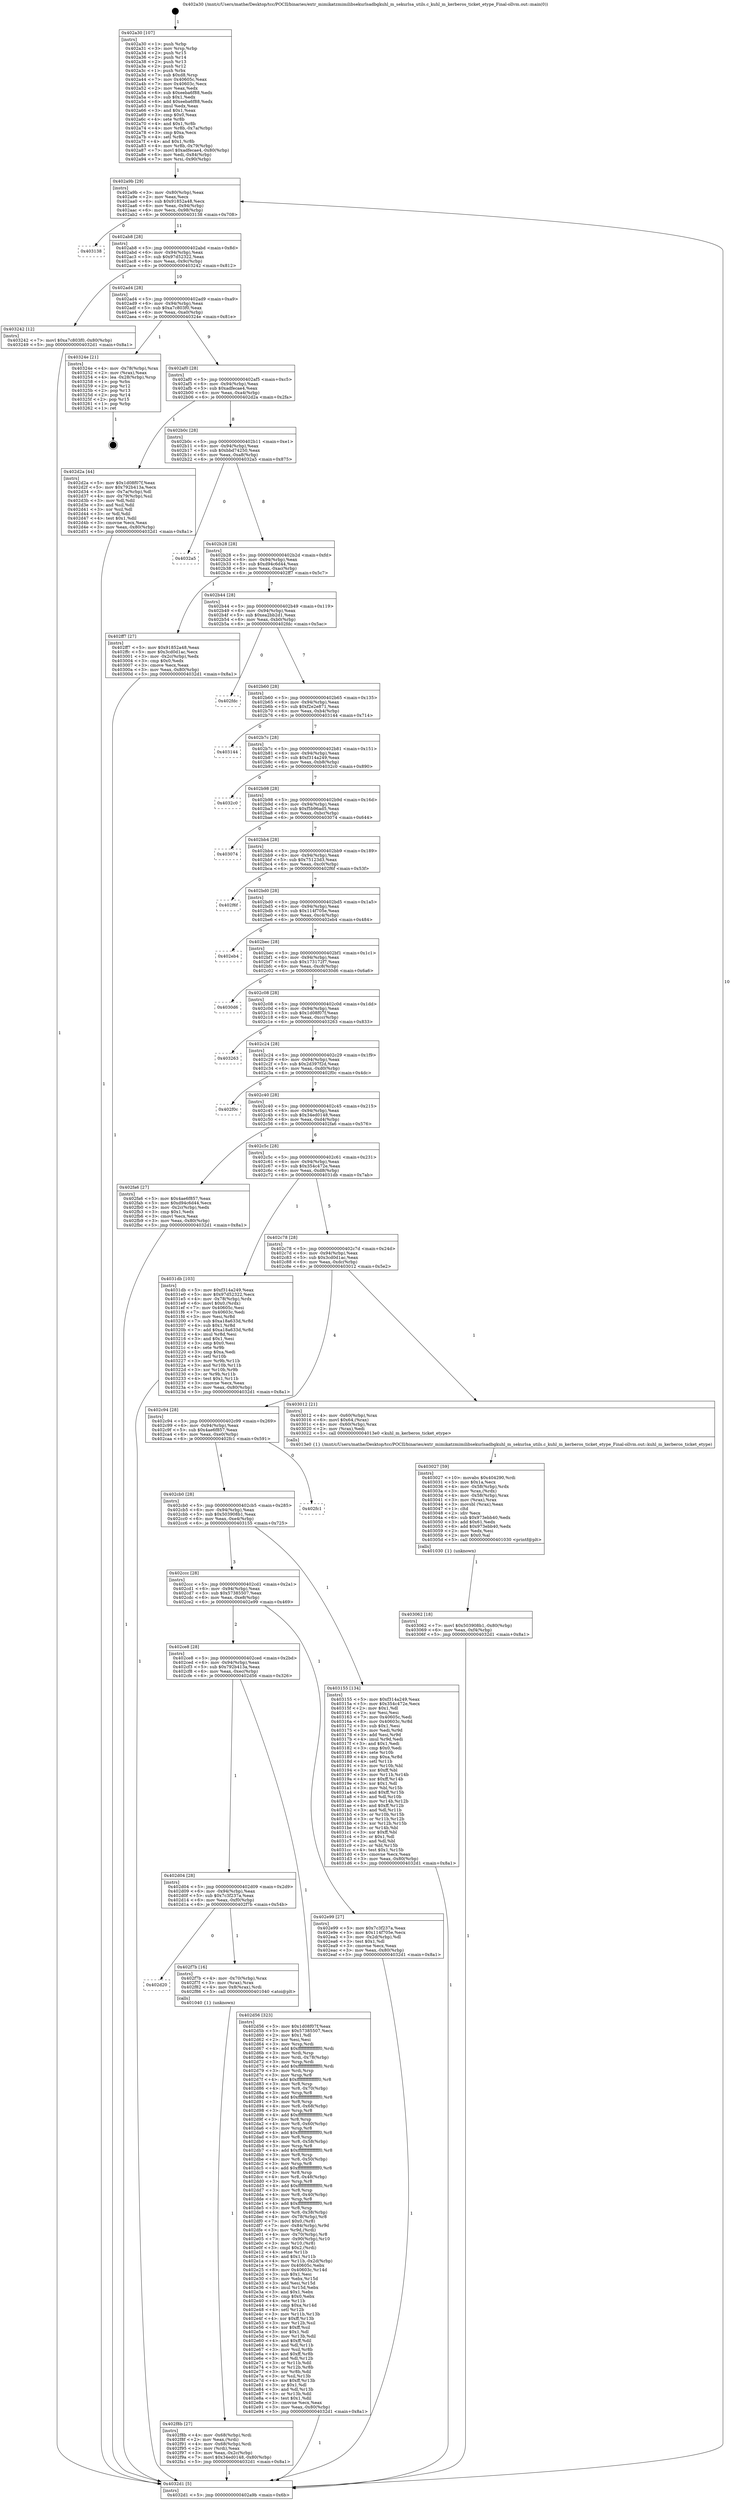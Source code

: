 digraph "0x402a30" {
  label = "0x402a30 (/mnt/c/Users/mathe/Desktop/tcc/POCII/binaries/extr_mimikatzmimilibsekurlsadbgkuhl_m_sekurlsa_utils.c_kuhl_m_kerberos_ticket_etype_Final-ollvm.out::main(0))"
  labelloc = "t"
  node[shape=record]

  Entry [label="",width=0.3,height=0.3,shape=circle,fillcolor=black,style=filled]
  "0x402a9b" [label="{
     0x402a9b [29]\l
     | [instrs]\l
     &nbsp;&nbsp;0x402a9b \<+3\>: mov -0x80(%rbp),%eax\l
     &nbsp;&nbsp;0x402a9e \<+2\>: mov %eax,%ecx\l
     &nbsp;&nbsp;0x402aa0 \<+6\>: sub $0x91852a48,%ecx\l
     &nbsp;&nbsp;0x402aa6 \<+6\>: mov %eax,-0x94(%rbp)\l
     &nbsp;&nbsp;0x402aac \<+6\>: mov %ecx,-0x98(%rbp)\l
     &nbsp;&nbsp;0x402ab2 \<+6\>: je 0000000000403138 \<main+0x708\>\l
  }"]
  "0x403138" [label="{
     0x403138\l
  }", style=dashed]
  "0x402ab8" [label="{
     0x402ab8 [28]\l
     | [instrs]\l
     &nbsp;&nbsp;0x402ab8 \<+5\>: jmp 0000000000402abd \<main+0x8d\>\l
     &nbsp;&nbsp;0x402abd \<+6\>: mov -0x94(%rbp),%eax\l
     &nbsp;&nbsp;0x402ac3 \<+5\>: sub $0x97d52322,%eax\l
     &nbsp;&nbsp;0x402ac8 \<+6\>: mov %eax,-0x9c(%rbp)\l
     &nbsp;&nbsp;0x402ace \<+6\>: je 0000000000403242 \<main+0x812\>\l
  }"]
  Exit [label="",width=0.3,height=0.3,shape=circle,fillcolor=black,style=filled,peripheries=2]
  "0x403242" [label="{
     0x403242 [12]\l
     | [instrs]\l
     &nbsp;&nbsp;0x403242 \<+7\>: movl $0xa7c803f0,-0x80(%rbp)\l
     &nbsp;&nbsp;0x403249 \<+5\>: jmp 00000000004032d1 \<main+0x8a1\>\l
  }"]
  "0x402ad4" [label="{
     0x402ad4 [28]\l
     | [instrs]\l
     &nbsp;&nbsp;0x402ad4 \<+5\>: jmp 0000000000402ad9 \<main+0xa9\>\l
     &nbsp;&nbsp;0x402ad9 \<+6\>: mov -0x94(%rbp),%eax\l
     &nbsp;&nbsp;0x402adf \<+5\>: sub $0xa7c803f0,%eax\l
     &nbsp;&nbsp;0x402ae4 \<+6\>: mov %eax,-0xa0(%rbp)\l
     &nbsp;&nbsp;0x402aea \<+6\>: je 000000000040324e \<main+0x81e\>\l
  }"]
  "0x403062" [label="{
     0x403062 [18]\l
     | [instrs]\l
     &nbsp;&nbsp;0x403062 \<+7\>: movl $0x503908b1,-0x80(%rbp)\l
     &nbsp;&nbsp;0x403069 \<+6\>: mov %eax,-0xf4(%rbp)\l
     &nbsp;&nbsp;0x40306f \<+5\>: jmp 00000000004032d1 \<main+0x8a1\>\l
  }"]
  "0x40324e" [label="{
     0x40324e [21]\l
     | [instrs]\l
     &nbsp;&nbsp;0x40324e \<+4\>: mov -0x78(%rbp),%rax\l
     &nbsp;&nbsp;0x403252 \<+2\>: mov (%rax),%eax\l
     &nbsp;&nbsp;0x403254 \<+4\>: lea -0x28(%rbp),%rsp\l
     &nbsp;&nbsp;0x403258 \<+1\>: pop %rbx\l
     &nbsp;&nbsp;0x403259 \<+2\>: pop %r12\l
     &nbsp;&nbsp;0x40325b \<+2\>: pop %r13\l
     &nbsp;&nbsp;0x40325d \<+2\>: pop %r14\l
     &nbsp;&nbsp;0x40325f \<+2\>: pop %r15\l
     &nbsp;&nbsp;0x403261 \<+1\>: pop %rbp\l
     &nbsp;&nbsp;0x403262 \<+1\>: ret\l
  }"]
  "0x402af0" [label="{
     0x402af0 [28]\l
     | [instrs]\l
     &nbsp;&nbsp;0x402af0 \<+5\>: jmp 0000000000402af5 \<main+0xc5\>\l
     &nbsp;&nbsp;0x402af5 \<+6\>: mov -0x94(%rbp),%eax\l
     &nbsp;&nbsp;0x402afb \<+5\>: sub $0xadfecae4,%eax\l
     &nbsp;&nbsp;0x402b00 \<+6\>: mov %eax,-0xa4(%rbp)\l
     &nbsp;&nbsp;0x402b06 \<+6\>: je 0000000000402d2a \<main+0x2fa\>\l
  }"]
  "0x403027" [label="{
     0x403027 [59]\l
     | [instrs]\l
     &nbsp;&nbsp;0x403027 \<+10\>: movabs $0x404290,%rdi\l
     &nbsp;&nbsp;0x403031 \<+5\>: mov $0x1a,%ecx\l
     &nbsp;&nbsp;0x403036 \<+4\>: mov -0x58(%rbp),%rdx\l
     &nbsp;&nbsp;0x40303a \<+3\>: mov %rax,(%rdx)\l
     &nbsp;&nbsp;0x40303d \<+4\>: mov -0x58(%rbp),%rax\l
     &nbsp;&nbsp;0x403041 \<+3\>: mov (%rax),%rax\l
     &nbsp;&nbsp;0x403044 \<+3\>: movsbl (%rax),%eax\l
     &nbsp;&nbsp;0x403047 \<+1\>: cltd\l
     &nbsp;&nbsp;0x403048 \<+2\>: idiv %ecx\l
     &nbsp;&nbsp;0x40304a \<+6\>: sub $0x973ebb40,%edx\l
     &nbsp;&nbsp;0x403050 \<+3\>: add $0x61,%edx\l
     &nbsp;&nbsp;0x403053 \<+6\>: add $0x973ebb40,%edx\l
     &nbsp;&nbsp;0x403059 \<+2\>: mov %edx,%esi\l
     &nbsp;&nbsp;0x40305b \<+2\>: mov $0x0,%al\l
     &nbsp;&nbsp;0x40305d \<+5\>: call 0000000000401030 \<printf@plt\>\l
     | [calls]\l
     &nbsp;&nbsp;0x401030 \{1\} (unknown)\l
  }"]
  "0x402d2a" [label="{
     0x402d2a [44]\l
     | [instrs]\l
     &nbsp;&nbsp;0x402d2a \<+5\>: mov $0x1d08f07f,%eax\l
     &nbsp;&nbsp;0x402d2f \<+5\>: mov $0x792b413a,%ecx\l
     &nbsp;&nbsp;0x402d34 \<+3\>: mov -0x7a(%rbp),%dl\l
     &nbsp;&nbsp;0x402d37 \<+4\>: mov -0x79(%rbp),%sil\l
     &nbsp;&nbsp;0x402d3b \<+3\>: mov %dl,%dil\l
     &nbsp;&nbsp;0x402d3e \<+3\>: and %sil,%dil\l
     &nbsp;&nbsp;0x402d41 \<+3\>: xor %sil,%dl\l
     &nbsp;&nbsp;0x402d44 \<+3\>: or %dl,%dil\l
     &nbsp;&nbsp;0x402d47 \<+4\>: test $0x1,%dil\l
     &nbsp;&nbsp;0x402d4b \<+3\>: cmovne %ecx,%eax\l
     &nbsp;&nbsp;0x402d4e \<+3\>: mov %eax,-0x80(%rbp)\l
     &nbsp;&nbsp;0x402d51 \<+5\>: jmp 00000000004032d1 \<main+0x8a1\>\l
  }"]
  "0x402b0c" [label="{
     0x402b0c [28]\l
     | [instrs]\l
     &nbsp;&nbsp;0x402b0c \<+5\>: jmp 0000000000402b11 \<main+0xe1\>\l
     &nbsp;&nbsp;0x402b11 \<+6\>: mov -0x94(%rbp),%eax\l
     &nbsp;&nbsp;0x402b17 \<+5\>: sub $0xbbd74250,%eax\l
     &nbsp;&nbsp;0x402b1c \<+6\>: mov %eax,-0xa8(%rbp)\l
     &nbsp;&nbsp;0x402b22 \<+6\>: je 00000000004032a5 \<main+0x875\>\l
  }"]
  "0x4032d1" [label="{
     0x4032d1 [5]\l
     | [instrs]\l
     &nbsp;&nbsp;0x4032d1 \<+5\>: jmp 0000000000402a9b \<main+0x6b\>\l
  }"]
  "0x402a30" [label="{
     0x402a30 [107]\l
     | [instrs]\l
     &nbsp;&nbsp;0x402a30 \<+1\>: push %rbp\l
     &nbsp;&nbsp;0x402a31 \<+3\>: mov %rsp,%rbp\l
     &nbsp;&nbsp;0x402a34 \<+2\>: push %r15\l
     &nbsp;&nbsp;0x402a36 \<+2\>: push %r14\l
     &nbsp;&nbsp;0x402a38 \<+2\>: push %r13\l
     &nbsp;&nbsp;0x402a3a \<+2\>: push %r12\l
     &nbsp;&nbsp;0x402a3c \<+1\>: push %rbx\l
     &nbsp;&nbsp;0x402a3d \<+7\>: sub $0xd8,%rsp\l
     &nbsp;&nbsp;0x402a44 \<+7\>: mov 0x40605c,%eax\l
     &nbsp;&nbsp;0x402a4b \<+7\>: mov 0x40603c,%ecx\l
     &nbsp;&nbsp;0x402a52 \<+2\>: mov %eax,%edx\l
     &nbsp;&nbsp;0x402a54 \<+6\>: sub $0xeeba6f88,%edx\l
     &nbsp;&nbsp;0x402a5a \<+3\>: sub $0x1,%edx\l
     &nbsp;&nbsp;0x402a5d \<+6\>: add $0xeeba6f88,%edx\l
     &nbsp;&nbsp;0x402a63 \<+3\>: imul %edx,%eax\l
     &nbsp;&nbsp;0x402a66 \<+3\>: and $0x1,%eax\l
     &nbsp;&nbsp;0x402a69 \<+3\>: cmp $0x0,%eax\l
     &nbsp;&nbsp;0x402a6c \<+4\>: sete %r8b\l
     &nbsp;&nbsp;0x402a70 \<+4\>: and $0x1,%r8b\l
     &nbsp;&nbsp;0x402a74 \<+4\>: mov %r8b,-0x7a(%rbp)\l
     &nbsp;&nbsp;0x402a78 \<+3\>: cmp $0xa,%ecx\l
     &nbsp;&nbsp;0x402a7b \<+4\>: setl %r8b\l
     &nbsp;&nbsp;0x402a7f \<+4\>: and $0x1,%r8b\l
     &nbsp;&nbsp;0x402a83 \<+4\>: mov %r8b,-0x79(%rbp)\l
     &nbsp;&nbsp;0x402a87 \<+7\>: movl $0xadfecae4,-0x80(%rbp)\l
     &nbsp;&nbsp;0x402a8e \<+6\>: mov %edi,-0x84(%rbp)\l
     &nbsp;&nbsp;0x402a94 \<+7\>: mov %rsi,-0x90(%rbp)\l
  }"]
  "0x402f8b" [label="{
     0x402f8b [27]\l
     | [instrs]\l
     &nbsp;&nbsp;0x402f8b \<+4\>: mov -0x68(%rbp),%rdi\l
     &nbsp;&nbsp;0x402f8f \<+2\>: mov %eax,(%rdi)\l
     &nbsp;&nbsp;0x402f91 \<+4\>: mov -0x68(%rbp),%rdi\l
     &nbsp;&nbsp;0x402f95 \<+2\>: mov (%rdi),%eax\l
     &nbsp;&nbsp;0x402f97 \<+3\>: mov %eax,-0x2c(%rbp)\l
     &nbsp;&nbsp;0x402f9a \<+7\>: movl $0x34ed0148,-0x80(%rbp)\l
     &nbsp;&nbsp;0x402fa1 \<+5\>: jmp 00000000004032d1 \<main+0x8a1\>\l
  }"]
  "0x4032a5" [label="{
     0x4032a5\l
  }", style=dashed]
  "0x402b28" [label="{
     0x402b28 [28]\l
     | [instrs]\l
     &nbsp;&nbsp;0x402b28 \<+5\>: jmp 0000000000402b2d \<main+0xfd\>\l
     &nbsp;&nbsp;0x402b2d \<+6\>: mov -0x94(%rbp),%eax\l
     &nbsp;&nbsp;0x402b33 \<+5\>: sub $0xd94c6d44,%eax\l
     &nbsp;&nbsp;0x402b38 \<+6\>: mov %eax,-0xac(%rbp)\l
     &nbsp;&nbsp;0x402b3e \<+6\>: je 0000000000402ff7 \<main+0x5c7\>\l
  }"]
  "0x402d20" [label="{
     0x402d20\l
  }", style=dashed]
  "0x402ff7" [label="{
     0x402ff7 [27]\l
     | [instrs]\l
     &nbsp;&nbsp;0x402ff7 \<+5\>: mov $0x91852a48,%eax\l
     &nbsp;&nbsp;0x402ffc \<+5\>: mov $0x3cd0d1ac,%ecx\l
     &nbsp;&nbsp;0x403001 \<+3\>: mov -0x2c(%rbp),%edx\l
     &nbsp;&nbsp;0x403004 \<+3\>: cmp $0x0,%edx\l
     &nbsp;&nbsp;0x403007 \<+3\>: cmove %ecx,%eax\l
     &nbsp;&nbsp;0x40300a \<+3\>: mov %eax,-0x80(%rbp)\l
     &nbsp;&nbsp;0x40300d \<+5\>: jmp 00000000004032d1 \<main+0x8a1\>\l
  }"]
  "0x402b44" [label="{
     0x402b44 [28]\l
     | [instrs]\l
     &nbsp;&nbsp;0x402b44 \<+5\>: jmp 0000000000402b49 \<main+0x119\>\l
     &nbsp;&nbsp;0x402b49 \<+6\>: mov -0x94(%rbp),%eax\l
     &nbsp;&nbsp;0x402b4f \<+5\>: sub $0xea2bb2d1,%eax\l
     &nbsp;&nbsp;0x402b54 \<+6\>: mov %eax,-0xb0(%rbp)\l
     &nbsp;&nbsp;0x402b5a \<+6\>: je 0000000000402fdc \<main+0x5ac\>\l
  }"]
  "0x402f7b" [label="{
     0x402f7b [16]\l
     | [instrs]\l
     &nbsp;&nbsp;0x402f7b \<+4\>: mov -0x70(%rbp),%rax\l
     &nbsp;&nbsp;0x402f7f \<+3\>: mov (%rax),%rax\l
     &nbsp;&nbsp;0x402f82 \<+4\>: mov 0x8(%rax),%rdi\l
     &nbsp;&nbsp;0x402f86 \<+5\>: call 0000000000401040 \<atoi@plt\>\l
     | [calls]\l
     &nbsp;&nbsp;0x401040 \{1\} (unknown)\l
  }"]
  "0x402fdc" [label="{
     0x402fdc\l
  }", style=dashed]
  "0x402b60" [label="{
     0x402b60 [28]\l
     | [instrs]\l
     &nbsp;&nbsp;0x402b60 \<+5\>: jmp 0000000000402b65 \<main+0x135\>\l
     &nbsp;&nbsp;0x402b65 \<+6\>: mov -0x94(%rbp),%eax\l
     &nbsp;&nbsp;0x402b6b \<+5\>: sub $0xf2e2e871,%eax\l
     &nbsp;&nbsp;0x402b70 \<+6\>: mov %eax,-0xb4(%rbp)\l
     &nbsp;&nbsp;0x402b76 \<+6\>: je 0000000000403144 \<main+0x714\>\l
  }"]
  "0x402d04" [label="{
     0x402d04 [28]\l
     | [instrs]\l
     &nbsp;&nbsp;0x402d04 \<+5\>: jmp 0000000000402d09 \<main+0x2d9\>\l
     &nbsp;&nbsp;0x402d09 \<+6\>: mov -0x94(%rbp),%eax\l
     &nbsp;&nbsp;0x402d0f \<+5\>: sub $0x7c3f237a,%eax\l
     &nbsp;&nbsp;0x402d14 \<+6\>: mov %eax,-0xf0(%rbp)\l
     &nbsp;&nbsp;0x402d1a \<+6\>: je 0000000000402f7b \<main+0x54b\>\l
  }"]
  "0x403144" [label="{
     0x403144\l
  }", style=dashed]
  "0x402b7c" [label="{
     0x402b7c [28]\l
     | [instrs]\l
     &nbsp;&nbsp;0x402b7c \<+5\>: jmp 0000000000402b81 \<main+0x151\>\l
     &nbsp;&nbsp;0x402b81 \<+6\>: mov -0x94(%rbp),%eax\l
     &nbsp;&nbsp;0x402b87 \<+5\>: sub $0xf314a249,%eax\l
     &nbsp;&nbsp;0x402b8c \<+6\>: mov %eax,-0xb8(%rbp)\l
     &nbsp;&nbsp;0x402b92 \<+6\>: je 00000000004032c0 \<main+0x890\>\l
  }"]
  "0x402d56" [label="{
     0x402d56 [323]\l
     | [instrs]\l
     &nbsp;&nbsp;0x402d56 \<+5\>: mov $0x1d08f07f,%eax\l
     &nbsp;&nbsp;0x402d5b \<+5\>: mov $0x57385507,%ecx\l
     &nbsp;&nbsp;0x402d60 \<+2\>: mov $0x1,%dl\l
     &nbsp;&nbsp;0x402d62 \<+2\>: xor %esi,%esi\l
     &nbsp;&nbsp;0x402d64 \<+3\>: mov %rsp,%rdi\l
     &nbsp;&nbsp;0x402d67 \<+4\>: add $0xfffffffffffffff0,%rdi\l
     &nbsp;&nbsp;0x402d6b \<+3\>: mov %rdi,%rsp\l
     &nbsp;&nbsp;0x402d6e \<+4\>: mov %rdi,-0x78(%rbp)\l
     &nbsp;&nbsp;0x402d72 \<+3\>: mov %rsp,%rdi\l
     &nbsp;&nbsp;0x402d75 \<+4\>: add $0xfffffffffffffff0,%rdi\l
     &nbsp;&nbsp;0x402d79 \<+3\>: mov %rdi,%rsp\l
     &nbsp;&nbsp;0x402d7c \<+3\>: mov %rsp,%r8\l
     &nbsp;&nbsp;0x402d7f \<+4\>: add $0xfffffffffffffff0,%r8\l
     &nbsp;&nbsp;0x402d83 \<+3\>: mov %r8,%rsp\l
     &nbsp;&nbsp;0x402d86 \<+4\>: mov %r8,-0x70(%rbp)\l
     &nbsp;&nbsp;0x402d8a \<+3\>: mov %rsp,%r8\l
     &nbsp;&nbsp;0x402d8d \<+4\>: add $0xfffffffffffffff0,%r8\l
     &nbsp;&nbsp;0x402d91 \<+3\>: mov %r8,%rsp\l
     &nbsp;&nbsp;0x402d94 \<+4\>: mov %r8,-0x68(%rbp)\l
     &nbsp;&nbsp;0x402d98 \<+3\>: mov %rsp,%r8\l
     &nbsp;&nbsp;0x402d9b \<+4\>: add $0xfffffffffffffff0,%r8\l
     &nbsp;&nbsp;0x402d9f \<+3\>: mov %r8,%rsp\l
     &nbsp;&nbsp;0x402da2 \<+4\>: mov %r8,-0x60(%rbp)\l
     &nbsp;&nbsp;0x402da6 \<+3\>: mov %rsp,%r8\l
     &nbsp;&nbsp;0x402da9 \<+4\>: add $0xfffffffffffffff0,%r8\l
     &nbsp;&nbsp;0x402dad \<+3\>: mov %r8,%rsp\l
     &nbsp;&nbsp;0x402db0 \<+4\>: mov %r8,-0x58(%rbp)\l
     &nbsp;&nbsp;0x402db4 \<+3\>: mov %rsp,%r8\l
     &nbsp;&nbsp;0x402db7 \<+4\>: add $0xfffffffffffffff0,%r8\l
     &nbsp;&nbsp;0x402dbb \<+3\>: mov %r8,%rsp\l
     &nbsp;&nbsp;0x402dbe \<+4\>: mov %r8,-0x50(%rbp)\l
     &nbsp;&nbsp;0x402dc2 \<+3\>: mov %rsp,%r8\l
     &nbsp;&nbsp;0x402dc5 \<+4\>: add $0xfffffffffffffff0,%r8\l
     &nbsp;&nbsp;0x402dc9 \<+3\>: mov %r8,%rsp\l
     &nbsp;&nbsp;0x402dcc \<+4\>: mov %r8,-0x48(%rbp)\l
     &nbsp;&nbsp;0x402dd0 \<+3\>: mov %rsp,%r8\l
     &nbsp;&nbsp;0x402dd3 \<+4\>: add $0xfffffffffffffff0,%r8\l
     &nbsp;&nbsp;0x402dd7 \<+3\>: mov %r8,%rsp\l
     &nbsp;&nbsp;0x402dda \<+4\>: mov %r8,-0x40(%rbp)\l
     &nbsp;&nbsp;0x402dde \<+3\>: mov %rsp,%r8\l
     &nbsp;&nbsp;0x402de1 \<+4\>: add $0xfffffffffffffff0,%r8\l
     &nbsp;&nbsp;0x402de5 \<+3\>: mov %r8,%rsp\l
     &nbsp;&nbsp;0x402de8 \<+4\>: mov %r8,-0x38(%rbp)\l
     &nbsp;&nbsp;0x402dec \<+4\>: mov -0x78(%rbp),%r8\l
     &nbsp;&nbsp;0x402df0 \<+7\>: movl $0x0,(%r8)\l
     &nbsp;&nbsp;0x402df7 \<+7\>: mov -0x84(%rbp),%r9d\l
     &nbsp;&nbsp;0x402dfe \<+3\>: mov %r9d,(%rdi)\l
     &nbsp;&nbsp;0x402e01 \<+4\>: mov -0x70(%rbp),%r8\l
     &nbsp;&nbsp;0x402e05 \<+7\>: mov -0x90(%rbp),%r10\l
     &nbsp;&nbsp;0x402e0c \<+3\>: mov %r10,(%r8)\l
     &nbsp;&nbsp;0x402e0f \<+3\>: cmpl $0x2,(%rdi)\l
     &nbsp;&nbsp;0x402e12 \<+4\>: setne %r11b\l
     &nbsp;&nbsp;0x402e16 \<+4\>: and $0x1,%r11b\l
     &nbsp;&nbsp;0x402e1a \<+4\>: mov %r11b,-0x2d(%rbp)\l
     &nbsp;&nbsp;0x402e1e \<+7\>: mov 0x40605c,%ebx\l
     &nbsp;&nbsp;0x402e25 \<+8\>: mov 0x40603c,%r14d\l
     &nbsp;&nbsp;0x402e2d \<+3\>: sub $0x1,%esi\l
     &nbsp;&nbsp;0x402e30 \<+3\>: mov %ebx,%r15d\l
     &nbsp;&nbsp;0x402e33 \<+3\>: add %esi,%r15d\l
     &nbsp;&nbsp;0x402e36 \<+4\>: imul %r15d,%ebx\l
     &nbsp;&nbsp;0x402e3a \<+3\>: and $0x1,%ebx\l
     &nbsp;&nbsp;0x402e3d \<+3\>: cmp $0x0,%ebx\l
     &nbsp;&nbsp;0x402e40 \<+4\>: sete %r11b\l
     &nbsp;&nbsp;0x402e44 \<+4\>: cmp $0xa,%r14d\l
     &nbsp;&nbsp;0x402e48 \<+4\>: setl %r12b\l
     &nbsp;&nbsp;0x402e4c \<+3\>: mov %r11b,%r13b\l
     &nbsp;&nbsp;0x402e4f \<+4\>: xor $0xff,%r13b\l
     &nbsp;&nbsp;0x402e53 \<+3\>: mov %r12b,%sil\l
     &nbsp;&nbsp;0x402e56 \<+4\>: xor $0xff,%sil\l
     &nbsp;&nbsp;0x402e5a \<+3\>: xor $0x1,%dl\l
     &nbsp;&nbsp;0x402e5d \<+3\>: mov %r13b,%dil\l
     &nbsp;&nbsp;0x402e60 \<+4\>: and $0xff,%dil\l
     &nbsp;&nbsp;0x402e64 \<+3\>: and %dl,%r11b\l
     &nbsp;&nbsp;0x402e67 \<+3\>: mov %sil,%r8b\l
     &nbsp;&nbsp;0x402e6a \<+4\>: and $0xff,%r8b\l
     &nbsp;&nbsp;0x402e6e \<+3\>: and %dl,%r12b\l
     &nbsp;&nbsp;0x402e71 \<+3\>: or %r11b,%dil\l
     &nbsp;&nbsp;0x402e74 \<+3\>: or %r12b,%r8b\l
     &nbsp;&nbsp;0x402e77 \<+3\>: xor %r8b,%dil\l
     &nbsp;&nbsp;0x402e7a \<+3\>: or %sil,%r13b\l
     &nbsp;&nbsp;0x402e7d \<+4\>: xor $0xff,%r13b\l
     &nbsp;&nbsp;0x402e81 \<+3\>: or $0x1,%dl\l
     &nbsp;&nbsp;0x402e84 \<+3\>: and %dl,%r13b\l
     &nbsp;&nbsp;0x402e87 \<+3\>: or %r13b,%dil\l
     &nbsp;&nbsp;0x402e8a \<+4\>: test $0x1,%dil\l
     &nbsp;&nbsp;0x402e8e \<+3\>: cmovne %ecx,%eax\l
     &nbsp;&nbsp;0x402e91 \<+3\>: mov %eax,-0x80(%rbp)\l
     &nbsp;&nbsp;0x402e94 \<+5\>: jmp 00000000004032d1 \<main+0x8a1\>\l
  }"]
  "0x4032c0" [label="{
     0x4032c0\l
  }", style=dashed]
  "0x402b98" [label="{
     0x402b98 [28]\l
     | [instrs]\l
     &nbsp;&nbsp;0x402b98 \<+5\>: jmp 0000000000402b9d \<main+0x16d\>\l
     &nbsp;&nbsp;0x402b9d \<+6\>: mov -0x94(%rbp),%eax\l
     &nbsp;&nbsp;0x402ba3 \<+5\>: sub $0xf5b96ad5,%eax\l
     &nbsp;&nbsp;0x402ba8 \<+6\>: mov %eax,-0xbc(%rbp)\l
     &nbsp;&nbsp;0x402bae \<+6\>: je 0000000000403074 \<main+0x644\>\l
  }"]
  "0x402ce8" [label="{
     0x402ce8 [28]\l
     | [instrs]\l
     &nbsp;&nbsp;0x402ce8 \<+5\>: jmp 0000000000402ced \<main+0x2bd\>\l
     &nbsp;&nbsp;0x402ced \<+6\>: mov -0x94(%rbp),%eax\l
     &nbsp;&nbsp;0x402cf3 \<+5\>: sub $0x792b413a,%eax\l
     &nbsp;&nbsp;0x402cf8 \<+6\>: mov %eax,-0xec(%rbp)\l
     &nbsp;&nbsp;0x402cfe \<+6\>: je 0000000000402d56 \<main+0x326\>\l
  }"]
  "0x403074" [label="{
     0x403074\l
  }", style=dashed]
  "0x402bb4" [label="{
     0x402bb4 [28]\l
     | [instrs]\l
     &nbsp;&nbsp;0x402bb4 \<+5\>: jmp 0000000000402bb9 \<main+0x189\>\l
     &nbsp;&nbsp;0x402bb9 \<+6\>: mov -0x94(%rbp),%eax\l
     &nbsp;&nbsp;0x402bbf \<+5\>: sub $0x75123d3,%eax\l
     &nbsp;&nbsp;0x402bc4 \<+6\>: mov %eax,-0xc0(%rbp)\l
     &nbsp;&nbsp;0x402bca \<+6\>: je 0000000000402f6f \<main+0x53f\>\l
  }"]
  "0x402e99" [label="{
     0x402e99 [27]\l
     | [instrs]\l
     &nbsp;&nbsp;0x402e99 \<+5\>: mov $0x7c3f237a,%eax\l
     &nbsp;&nbsp;0x402e9e \<+5\>: mov $0x114f705e,%ecx\l
     &nbsp;&nbsp;0x402ea3 \<+3\>: mov -0x2d(%rbp),%dl\l
     &nbsp;&nbsp;0x402ea6 \<+3\>: test $0x1,%dl\l
     &nbsp;&nbsp;0x402ea9 \<+3\>: cmovne %ecx,%eax\l
     &nbsp;&nbsp;0x402eac \<+3\>: mov %eax,-0x80(%rbp)\l
     &nbsp;&nbsp;0x402eaf \<+5\>: jmp 00000000004032d1 \<main+0x8a1\>\l
  }"]
  "0x402f6f" [label="{
     0x402f6f\l
  }", style=dashed]
  "0x402bd0" [label="{
     0x402bd0 [28]\l
     | [instrs]\l
     &nbsp;&nbsp;0x402bd0 \<+5\>: jmp 0000000000402bd5 \<main+0x1a5\>\l
     &nbsp;&nbsp;0x402bd5 \<+6\>: mov -0x94(%rbp),%eax\l
     &nbsp;&nbsp;0x402bdb \<+5\>: sub $0x114f705e,%eax\l
     &nbsp;&nbsp;0x402be0 \<+6\>: mov %eax,-0xc4(%rbp)\l
     &nbsp;&nbsp;0x402be6 \<+6\>: je 0000000000402eb4 \<main+0x484\>\l
  }"]
  "0x402ccc" [label="{
     0x402ccc [28]\l
     | [instrs]\l
     &nbsp;&nbsp;0x402ccc \<+5\>: jmp 0000000000402cd1 \<main+0x2a1\>\l
     &nbsp;&nbsp;0x402cd1 \<+6\>: mov -0x94(%rbp),%eax\l
     &nbsp;&nbsp;0x402cd7 \<+5\>: sub $0x57385507,%eax\l
     &nbsp;&nbsp;0x402cdc \<+6\>: mov %eax,-0xe8(%rbp)\l
     &nbsp;&nbsp;0x402ce2 \<+6\>: je 0000000000402e99 \<main+0x469\>\l
  }"]
  "0x402eb4" [label="{
     0x402eb4\l
  }", style=dashed]
  "0x402bec" [label="{
     0x402bec [28]\l
     | [instrs]\l
     &nbsp;&nbsp;0x402bec \<+5\>: jmp 0000000000402bf1 \<main+0x1c1\>\l
     &nbsp;&nbsp;0x402bf1 \<+6\>: mov -0x94(%rbp),%eax\l
     &nbsp;&nbsp;0x402bf7 \<+5\>: sub $0x173172f7,%eax\l
     &nbsp;&nbsp;0x402bfc \<+6\>: mov %eax,-0xc8(%rbp)\l
     &nbsp;&nbsp;0x402c02 \<+6\>: je 00000000004030d6 \<main+0x6a6\>\l
  }"]
  "0x403155" [label="{
     0x403155 [134]\l
     | [instrs]\l
     &nbsp;&nbsp;0x403155 \<+5\>: mov $0xf314a249,%eax\l
     &nbsp;&nbsp;0x40315a \<+5\>: mov $0x354c472e,%ecx\l
     &nbsp;&nbsp;0x40315f \<+2\>: mov $0x1,%dl\l
     &nbsp;&nbsp;0x403161 \<+2\>: xor %esi,%esi\l
     &nbsp;&nbsp;0x403163 \<+7\>: mov 0x40605c,%edi\l
     &nbsp;&nbsp;0x40316a \<+8\>: mov 0x40603c,%r8d\l
     &nbsp;&nbsp;0x403172 \<+3\>: sub $0x1,%esi\l
     &nbsp;&nbsp;0x403175 \<+3\>: mov %edi,%r9d\l
     &nbsp;&nbsp;0x403178 \<+3\>: add %esi,%r9d\l
     &nbsp;&nbsp;0x40317b \<+4\>: imul %r9d,%edi\l
     &nbsp;&nbsp;0x40317f \<+3\>: and $0x1,%edi\l
     &nbsp;&nbsp;0x403182 \<+3\>: cmp $0x0,%edi\l
     &nbsp;&nbsp;0x403185 \<+4\>: sete %r10b\l
     &nbsp;&nbsp;0x403189 \<+4\>: cmp $0xa,%r8d\l
     &nbsp;&nbsp;0x40318d \<+4\>: setl %r11b\l
     &nbsp;&nbsp;0x403191 \<+3\>: mov %r10b,%bl\l
     &nbsp;&nbsp;0x403194 \<+3\>: xor $0xff,%bl\l
     &nbsp;&nbsp;0x403197 \<+3\>: mov %r11b,%r14b\l
     &nbsp;&nbsp;0x40319a \<+4\>: xor $0xff,%r14b\l
     &nbsp;&nbsp;0x40319e \<+3\>: xor $0x1,%dl\l
     &nbsp;&nbsp;0x4031a1 \<+3\>: mov %bl,%r15b\l
     &nbsp;&nbsp;0x4031a4 \<+4\>: and $0xff,%r15b\l
     &nbsp;&nbsp;0x4031a8 \<+3\>: and %dl,%r10b\l
     &nbsp;&nbsp;0x4031ab \<+3\>: mov %r14b,%r12b\l
     &nbsp;&nbsp;0x4031ae \<+4\>: and $0xff,%r12b\l
     &nbsp;&nbsp;0x4031b2 \<+3\>: and %dl,%r11b\l
     &nbsp;&nbsp;0x4031b5 \<+3\>: or %r10b,%r15b\l
     &nbsp;&nbsp;0x4031b8 \<+3\>: or %r11b,%r12b\l
     &nbsp;&nbsp;0x4031bb \<+3\>: xor %r12b,%r15b\l
     &nbsp;&nbsp;0x4031be \<+3\>: or %r14b,%bl\l
     &nbsp;&nbsp;0x4031c1 \<+3\>: xor $0xff,%bl\l
     &nbsp;&nbsp;0x4031c4 \<+3\>: or $0x1,%dl\l
     &nbsp;&nbsp;0x4031c7 \<+2\>: and %dl,%bl\l
     &nbsp;&nbsp;0x4031c9 \<+3\>: or %bl,%r15b\l
     &nbsp;&nbsp;0x4031cc \<+4\>: test $0x1,%r15b\l
     &nbsp;&nbsp;0x4031d0 \<+3\>: cmovne %ecx,%eax\l
     &nbsp;&nbsp;0x4031d3 \<+3\>: mov %eax,-0x80(%rbp)\l
     &nbsp;&nbsp;0x4031d6 \<+5\>: jmp 00000000004032d1 \<main+0x8a1\>\l
  }"]
  "0x4030d6" [label="{
     0x4030d6\l
  }", style=dashed]
  "0x402c08" [label="{
     0x402c08 [28]\l
     | [instrs]\l
     &nbsp;&nbsp;0x402c08 \<+5\>: jmp 0000000000402c0d \<main+0x1dd\>\l
     &nbsp;&nbsp;0x402c0d \<+6\>: mov -0x94(%rbp),%eax\l
     &nbsp;&nbsp;0x402c13 \<+5\>: sub $0x1d08f07f,%eax\l
     &nbsp;&nbsp;0x402c18 \<+6\>: mov %eax,-0xcc(%rbp)\l
     &nbsp;&nbsp;0x402c1e \<+6\>: je 0000000000403263 \<main+0x833\>\l
  }"]
  "0x402cb0" [label="{
     0x402cb0 [28]\l
     | [instrs]\l
     &nbsp;&nbsp;0x402cb0 \<+5\>: jmp 0000000000402cb5 \<main+0x285\>\l
     &nbsp;&nbsp;0x402cb5 \<+6\>: mov -0x94(%rbp),%eax\l
     &nbsp;&nbsp;0x402cbb \<+5\>: sub $0x503908b1,%eax\l
     &nbsp;&nbsp;0x402cc0 \<+6\>: mov %eax,-0xe4(%rbp)\l
     &nbsp;&nbsp;0x402cc6 \<+6\>: je 0000000000403155 \<main+0x725\>\l
  }"]
  "0x403263" [label="{
     0x403263\l
  }", style=dashed]
  "0x402c24" [label="{
     0x402c24 [28]\l
     | [instrs]\l
     &nbsp;&nbsp;0x402c24 \<+5\>: jmp 0000000000402c29 \<main+0x1f9\>\l
     &nbsp;&nbsp;0x402c29 \<+6\>: mov -0x94(%rbp),%eax\l
     &nbsp;&nbsp;0x402c2f \<+5\>: sub $0x2d397f2d,%eax\l
     &nbsp;&nbsp;0x402c34 \<+6\>: mov %eax,-0xd0(%rbp)\l
     &nbsp;&nbsp;0x402c3a \<+6\>: je 0000000000402f0c \<main+0x4dc\>\l
  }"]
  "0x402fc1" [label="{
     0x402fc1\l
  }", style=dashed]
  "0x402f0c" [label="{
     0x402f0c\l
  }", style=dashed]
  "0x402c40" [label="{
     0x402c40 [28]\l
     | [instrs]\l
     &nbsp;&nbsp;0x402c40 \<+5\>: jmp 0000000000402c45 \<main+0x215\>\l
     &nbsp;&nbsp;0x402c45 \<+6\>: mov -0x94(%rbp),%eax\l
     &nbsp;&nbsp;0x402c4b \<+5\>: sub $0x34ed0148,%eax\l
     &nbsp;&nbsp;0x402c50 \<+6\>: mov %eax,-0xd4(%rbp)\l
     &nbsp;&nbsp;0x402c56 \<+6\>: je 0000000000402fa6 \<main+0x576\>\l
  }"]
  "0x402c94" [label="{
     0x402c94 [28]\l
     | [instrs]\l
     &nbsp;&nbsp;0x402c94 \<+5\>: jmp 0000000000402c99 \<main+0x269\>\l
     &nbsp;&nbsp;0x402c99 \<+6\>: mov -0x94(%rbp),%eax\l
     &nbsp;&nbsp;0x402c9f \<+5\>: sub $0x4ae6f857,%eax\l
     &nbsp;&nbsp;0x402ca4 \<+6\>: mov %eax,-0xe0(%rbp)\l
     &nbsp;&nbsp;0x402caa \<+6\>: je 0000000000402fc1 \<main+0x591\>\l
  }"]
  "0x402fa6" [label="{
     0x402fa6 [27]\l
     | [instrs]\l
     &nbsp;&nbsp;0x402fa6 \<+5\>: mov $0x4ae6f857,%eax\l
     &nbsp;&nbsp;0x402fab \<+5\>: mov $0xd94c6d44,%ecx\l
     &nbsp;&nbsp;0x402fb0 \<+3\>: mov -0x2c(%rbp),%edx\l
     &nbsp;&nbsp;0x402fb3 \<+3\>: cmp $0x1,%edx\l
     &nbsp;&nbsp;0x402fb6 \<+3\>: cmovl %ecx,%eax\l
     &nbsp;&nbsp;0x402fb9 \<+3\>: mov %eax,-0x80(%rbp)\l
     &nbsp;&nbsp;0x402fbc \<+5\>: jmp 00000000004032d1 \<main+0x8a1\>\l
  }"]
  "0x402c5c" [label="{
     0x402c5c [28]\l
     | [instrs]\l
     &nbsp;&nbsp;0x402c5c \<+5\>: jmp 0000000000402c61 \<main+0x231\>\l
     &nbsp;&nbsp;0x402c61 \<+6\>: mov -0x94(%rbp),%eax\l
     &nbsp;&nbsp;0x402c67 \<+5\>: sub $0x354c472e,%eax\l
     &nbsp;&nbsp;0x402c6c \<+6\>: mov %eax,-0xd8(%rbp)\l
     &nbsp;&nbsp;0x402c72 \<+6\>: je 00000000004031db \<main+0x7ab\>\l
  }"]
  "0x403012" [label="{
     0x403012 [21]\l
     | [instrs]\l
     &nbsp;&nbsp;0x403012 \<+4\>: mov -0x60(%rbp),%rax\l
     &nbsp;&nbsp;0x403016 \<+6\>: movl $0x64,(%rax)\l
     &nbsp;&nbsp;0x40301c \<+4\>: mov -0x60(%rbp),%rax\l
     &nbsp;&nbsp;0x403020 \<+2\>: mov (%rax),%edi\l
     &nbsp;&nbsp;0x403022 \<+5\>: call 00000000004013e0 \<kuhl_m_kerberos_ticket_etype\>\l
     | [calls]\l
     &nbsp;&nbsp;0x4013e0 \{1\} (/mnt/c/Users/mathe/Desktop/tcc/POCII/binaries/extr_mimikatzmimilibsekurlsadbgkuhl_m_sekurlsa_utils.c_kuhl_m_kerberos_ticket_etype_Final-ollvm.out::kuhl_m_kerberos_ticket_etype)\l
  }"]
  "0x4031db" [label="{
     0x4031db [103]\l
     | [instrs]\l
     &nbsp;&nbsp;0x4031db \<+5\>: mov $0xf314a249,%eax\l
     &nbsp;&nbsp;0x4031e0 \<+5\>: mov $0x97d52322,%ecx\l
     &nbsp;&nbsp;0x4031e5 \<+4\>: mov -0x78(%rbp),%rdx\l
     &nbsp;&nbsp;0x4031e9 \<+6\>: movl $0x0,(%rdx)\l
     &nbsp;&nbsp;0x4031ef \<+7\>: mov 0x40605c,%esi\l
     &nbsp;&nbsp;0x4031f6 \<+7\>: mov 0x40603c,%edi\l
     &nbsp;&nbsp;0x4031fd \<+3\>: mov %esi,%r8d\l
     &nbsp;&nbsp;0x403200 \<+7\>: sub $0xa18a633d,%r8d\l
     &nbsp;&nbsp;0x403207 \<+4\>: sub $0x1,%r8d\l
     &nbsp;&nbsp;0x40320b \<+7\>: add $0xa18a633d,%r8d\l
     &nbsp;&nbsp;0x403212 \<+4\>: imul %r8d,%esi\l
     &nbsp;&nbsp;0x403216 \<+3\>: and $0x1,%esi\l
     &nbsp;&nbsp;0x403219 \<+3\>: cmp $0x0,%esi\l
     &nbsp;&nbsp;0x40321c \<+4\>: sete %r9b\l
     &nbsp;&nbsp;0x403220 \<+3\>: cmp $0xa,%edi\l
     &nbsp;&nbsp;0x403223 \<+4\>: setl %r10b\l
     &nbsp;&nbsp;0x403227 \<+3\>: mov %r9b,%r11b\l
     &nbsp;&nbsp;0x40322a \<+3\>: and %r10b,%r11b\l
     &nbsp;&nbsp;0x40322d \<+3\>: xor %r10b,%r9b\l
     &nbsp;&nbsp;0x403230 \<+3\>: or %r9b,%r11b\l
     &nbsp;&nbsp;0x403233 \<+4\>: test $0x1,%r11b\l
     &nbsp;&nbsp;0x403237 \<+3\>: cmovne %ecx,%eax\l
     &nbsp;&nbsp;0x40323a \<+3\>: mov %eax,-0x80(%rbp)\l
     &nbsp;&nbsp;0x40323d \<+5\>: jmp 00000000004032d1 \<main+0x8a1\>\l
  }"]
  "0x402c78" [label="{
     0x402c78 [28]\l
     | [instrs]\l
     &nbsp;&nbsp;0x402c78 \<+5\>: jmp 0000000000402c7d \<main+0x24d\>\l
     &nbsp;&nbsp;0x402c7d \<+6\>: mov -0x94(%rbp),%eax\l
     &nbsp;&nbsp;0x402c83 \<+5\>: sub $0x3cd0d1ac,%eax\l
     &nbsp;&nbsp;0x402c88 \<+6\>: mov %eax,-0xdc(%rbp)\l
     &nbsp;&nbsp;0x402c8e \<+6\>: je 0000000000403012 \<main+0x5e2\>\l
  }"]
  Entry -> "0x402a30" [label=" 1"]
  "0x402a9b" -> "0x403138" [label=" 0"]
  "0x402a9b" -> "0x402ab8" [label=" 11"]
  "0x40324e" -> Exit [label=" 1"]
  "0x402ab8" -> "0x403242" [label=" 1"]
  "0x402ab8" -> "0x402ad4" [label=" 10"]
  "0x403242" -> "0x4032d1" [label=" 1"]
  "0x402ad4" -> "0x40324e" [label=" 1"]
  "0x402ad4" -> "0x402af0" [label=" 9"]
  "0x4031db" -> "0x4032d1" [label=" 1"]
  "0x402af0" -> "0x402d2a" [label=" 1"]
  "0x402af0" -> "0x402b0c" [label=" 8"]
  "0x402d2a" -> "0x4032d1" [label=" 1"]
  "0x402a30" -> "0x402a9b" [label=" 1"]
  "0x4032d1" -> "0x402a9b" [label=" 10"]
  "0x403155" -> "0x4032d1" [label=" 1"]
  "0x402b0c" -> "0x4032a5" [label=" 0"]
  "0x402b0c" -> "0x402b28" [label=" 8"]
  "0x403062" -> "0x4032d1" [label=" 1"]
  "0x402b28" -> "0x402ff7" [label=" 1"]
  "0x402b28" -> "0x402b44" [label=" 7"]
  "0x403027" -> "0x403062" [label=" 1"]
  "0x402b44" -> "0x402fdc" [label=" 0"]
  "0x402b44" -> "0x402b60" [label=" 7"]
  "0x403012" -> "0x403027" [label=" 1"]
  "0x402b60" -> "0x403144" [label=" 0"]
  "0x402b60" -> "0x402b7c" [label=" 7"]
  "0x402f8b" -> "0x4032d1" [label=" 1"]
  "0x402b7c" -> "0x4032c0" [label=" 0"]
  "0x402b7c" -> "0x402b98" [label=" 7"]
  "0x402f7b" -> "0x402f8b" [label=" 1"]
  "0x402b98" -> "0x403074" [label=" 0"]
  "0x402b98" -> "0x402bb4" [label=" 7"]
  "0x402d04" -> "0x402f7b" [label=" 1"]
  "0x402bb4" -> "0x402f6f" [label=" 0"]
  "0x402bb4" -> "0x402bd0" [label=" 7"]
  "0x402ff7" -> "0x4032d1" [label=" 1"]
  "0x402bd0" -> "0x402eb4" [label=" 0"]
  "0x402bd0" -> "0x402bec" [label=" 7"]
  "0x402d56" -> "0x4032d1" [label=" 1"]
  "0x402bec" -> "0x4030d6" [label=" 0"]
  "0x402bec" -> "0x402c08" [label=" 7"]
  "0x402fa6" -> "0x4032d1" [label=" 1"]
  "0x402c08" -> "0x403263" [label=" 0"]
  "0x402c08" -> "0x402c24" [label=" 7"]
  "0x402ce8" -> "0x402d56" [label=" 1"]
  "0x402c24" -> "0x402f0c" [label=" 0"]
  "0x402c24" -> "0x402c40" [label=" 7"]
  "0x402d04" -> "0x402d20" [label=" 0"]
  "0x402c40" -> "0x402fa6" [label=" 1"]
  "0x402c40" -> "0x402c5c" [label=" 6"]
  "0x402ccc" -> "0x402e99" [label=" 1"]
  "0x402c5c" -> "0x4031db" [label=" 1"]
  "0x402c5c" -> "0x402c78" [label=" 5"]
  "0x402e99" -> "0x4032d1" [label=" 1"]
  "0x402c78" -> "0x403012" [label=" 1"]
  "0x402c78" -> "0x402c94" [label=" 4"]
  "0x402ccc" -> "0x402ce8" [label=" 2"]
  "0x402c94" -> "0x402fc1" [label=" 0"]
  "0x402c94" -> "0x402cb0" [label=" 4"]
  "0x402ce8" -> "0x402d04" [label=" 1"]
  "0x402cb0" -> "0x403155" [label=" 1"]
  "0x402cb0" -> "0x402ccc" [label=" 3"]
}
